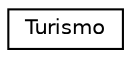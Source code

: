 digraph "Graphical Class Hierarchy"
{
  edge [fontname="Helvetica",fontsize="10",labelfontname="Helvetica",labelfontsize="10"];
  node [fontname="Helvetica",fontsize="10",shape=record];
  rankdir="LR";
  Node1 [label="Turismo",height=0.2,width=0.4,color="black", fillcolor="white", style="filled",URL="$classTurismo.html"];
}

